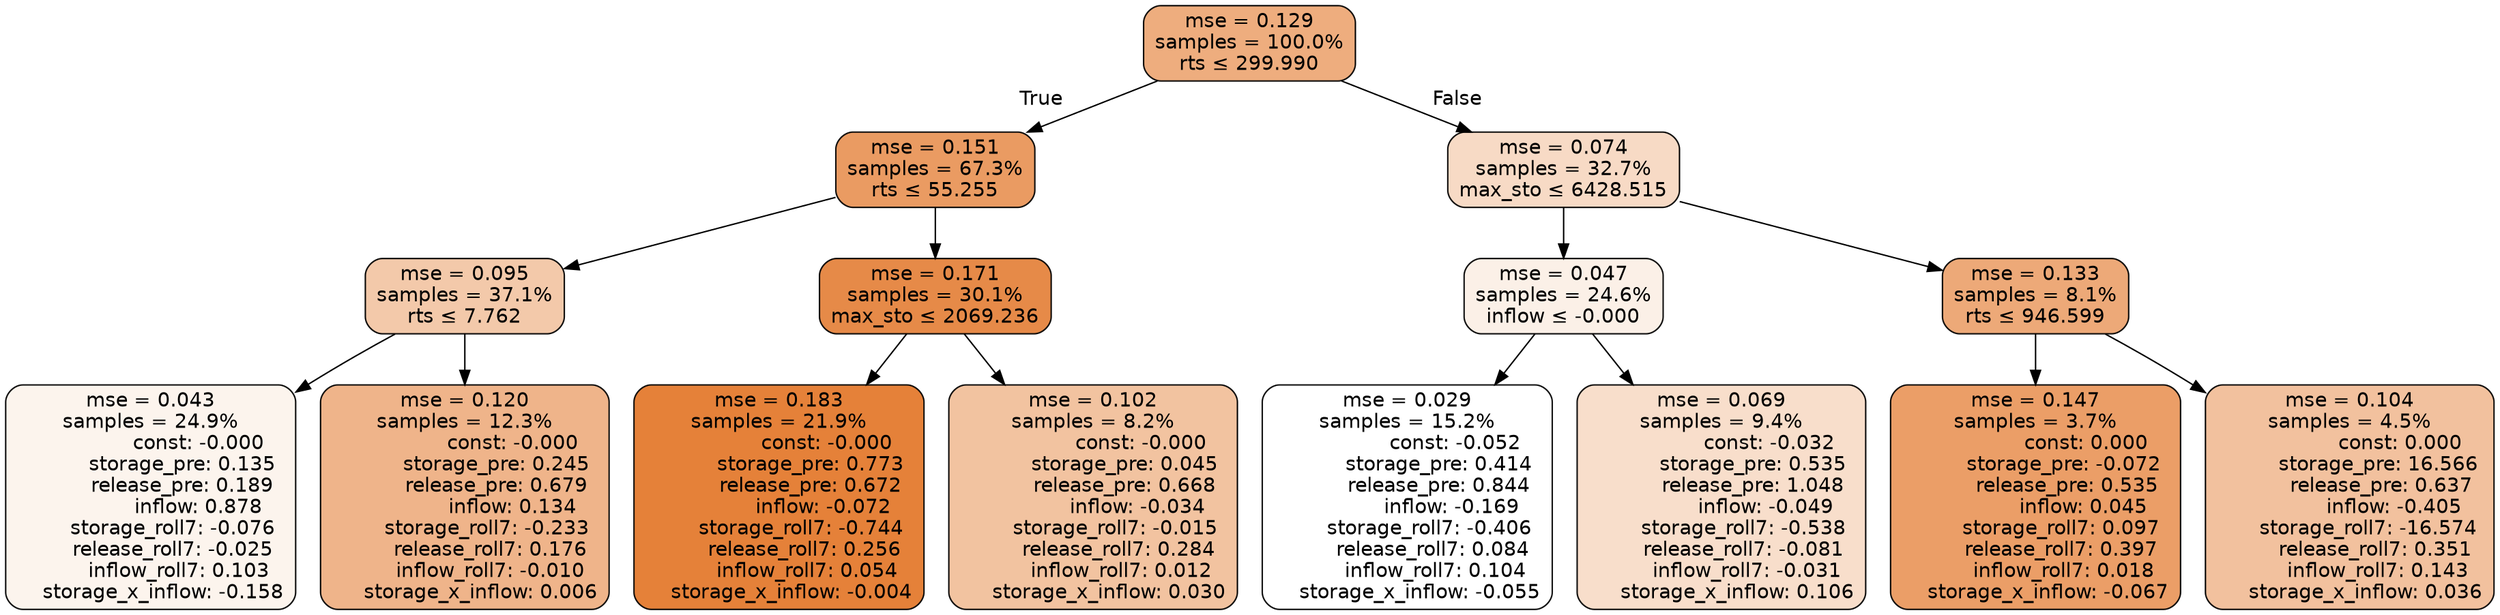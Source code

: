 digraph tree {
bgcolor="transparent"
node [shape=rectangle, style="filled, rounded", color="black", fontname=helvetica] ;
edge [fontname=helvetica] ;
	"0" [label="mse = 0.129
samples = 100.0%
rts &le; 299.990", fillcolor="#eead7e"]
	"1" [label="mse = 0.151
samples = 67.3%
rts &le; 55.255", fillcolor="#ea9b62"]
	"2" [label="mse = 0.095
samples = 37.1%
rts &le; 7.762", fillcolor="#f3c9aa"]
	"3" [label="mse = 0.043
samples = 24.9%
               const: -0.000
          storage_pre: 0.135
          release_pre: 0.189
               inflow: 0.878
       storage_roll7: -0.076
       release_roll7: -0.025
         inflow_roll7: 0.103
    storage_x_inflow: -0.158", fillcolor="#fcf4ed"]
	"4" [label="mse = 0.120
samples = 12.3%
               const: -0.000
          storage_pre: 0.245
          release_pre: 0.679
               inflow: 0.134
       storage_roll7: -0.233
        release_roll7: 0.176
        inflow_roll7: -0.010
     storage_x_inflow: 0.006", fillcolor="#efb48a"]
	"5" [label="mse = 0.171
samples = 30.1%
max_sto &le; 2069.236", fillcolor="#e68a48"]
	"6" [label="mse = 0.183
samples = 21.9%
               const: -0.000
          storage_pre: 0.773
          release_pre: 0.672
              inflow: -0.072
       storage_roll7: -0.744
        release_roll7: 0.256
         inflow_roll7: 0.054
    storage_x_inflow: -0.004", fillcolor="#e58139"]
	"7" [label="mse = 0.102
samples = 8.2%
               const: -0.000
          storage_pre: 0.045
          release_pre: 0.668
              inflow: -0.034
       storage_roll7: -0.015
        release_roll7: 0.284
         inflow_roll7: 0.012
     storage_x_inflow: 0.030", fillcolor="#f2c3a0"]
	"8" [label="mse = 0.074
samples = 32.7%
max_sto &le; 6428.515", fillcolor="#f7dac5"]
	"9" [label="mse = 0.047
samples = 24.6%
inflow &le; -0.000", fillcolor="#fbf0e7"]
	"10" [label="mse = 0.029
samples = 15.2%
               const: -0.052
          storage_pre: 0.414
          release_pre: 0.844
              inflow: -0.169
       storage_roll7: -0.406
        release_roll7: 0.084
         inflow_roll7: 0.104
    storage_x_inflow: -0.055", fillcolor="#ffffff"]
	"11" [label="mse = 0.069
samples = 9.4%
               const: -0.032
          storage_pre: 0.535
          release_pre: 1.048
              inflow: -0.049
       storage_roll7: -0.538
       release_roll7: -0.081
        inflow_roll7: -0.031
     storage_x_inflow: 0.106", fillcolor="#f8decb"]
	"12" [label="mse = 0.133
samples = 8.1%
rts &le; 946.599", fillcolor="#eda978"]
	"13" [label="mse = 0.147
samples = 3.7%
                const: 0.000
         storage_pre: -0.072
          release_pre: 0.535
               inflow: 0.045
        storage_roll7: 0.097
        release_roll7: 0.397
         inflow_roll7: 0.018
    storage_x_inflow: -0.067", fillcolor="#eb9e67"]
	"14" [label="mse = 0.104
samples = 4.5%
                const: 0.000
         storage_pre: 16.566
          release_pre: 0.637
              inflow: -0.405
      storage_roll7: -16.574
        release_roll7: 0.351
         inflow_roll7: 0.143
     storage_x_inflow: 0.036", fillcolor="#f2c19e"]

	"0" -> "1" [labeldistance=2.5, labelangle=45, headlabel="True"]
	"1" -> "2"
	"2" -> "3"
	"2" -> "4"
	"1" -> "5"
	"5" -> "6"
	"5" -> "7"
	"0" -> "8" [labeldistance=2.5, labelangle=-45, headlabel="False"]
	"8" -> "9"
	"9" -> "10"
	"9" -> "11"
	"8" -> "12"
	"12" -> "13"
	"12" -> "14"
}